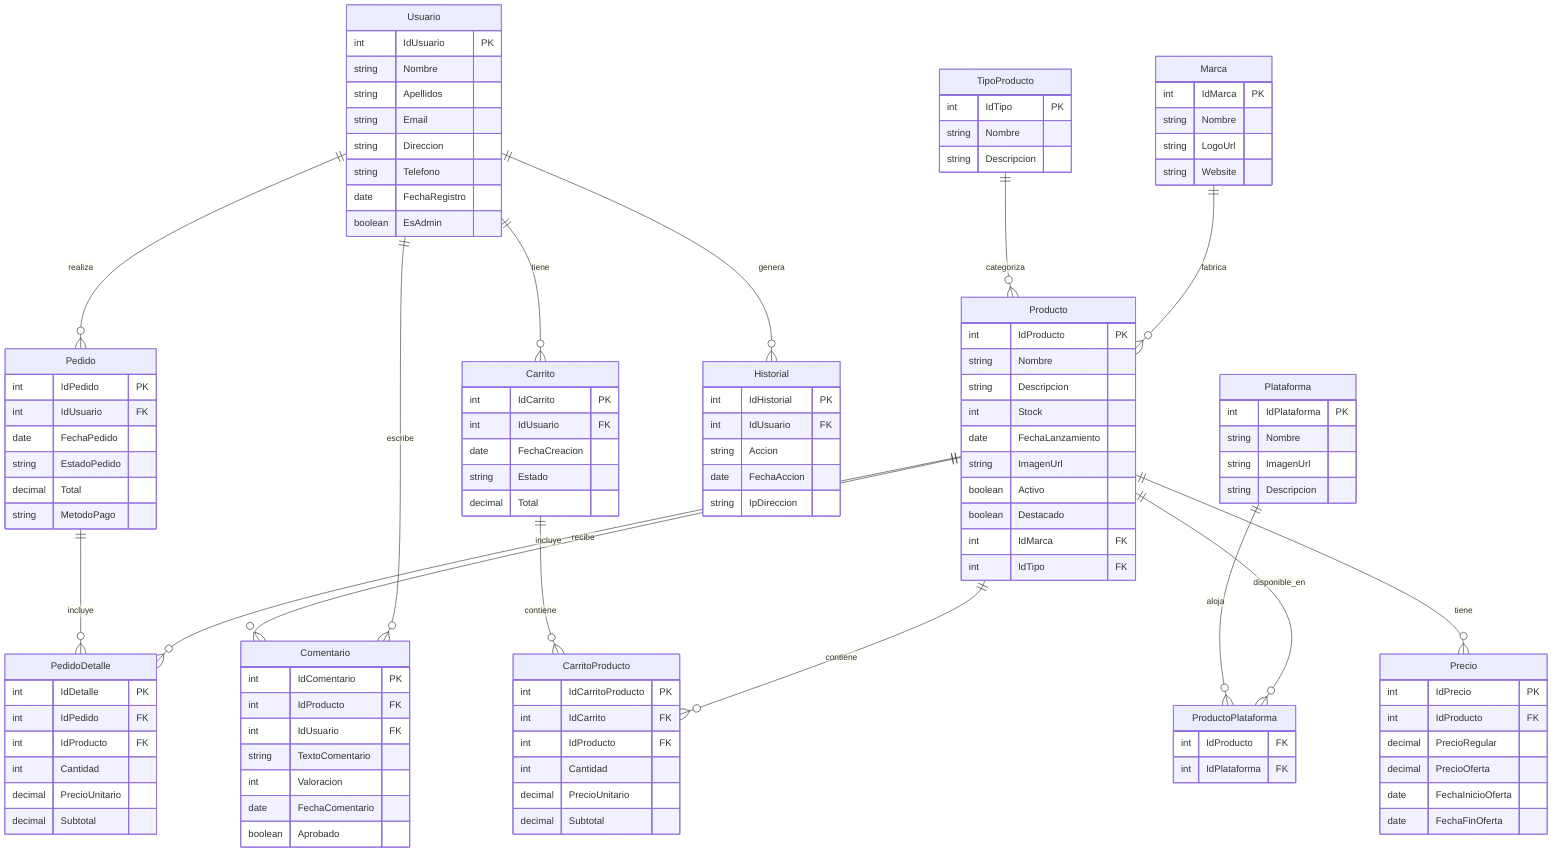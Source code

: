erDiagram
    Usuario {
        int IdUsuario PK
        string Nombre
        string Apellidos
        string Email
        string Direccion
        string Telefono
        date FechaRegistro
        boolean EsAdmin
    }
    
    Producto {
        int IdProducto PK
        string Nombre
        string Descripcion
        int Stock
        date FechaLanzamiento
        string ImagenUrl
        boolean Activo
        boolean Destacado
        int IdMarca FK
        int IdTipo FK
    }
    
    Pedido {
        int IdPedido PK
        int IdUsuario FK
        date FechaPedido
        string EstadoPedido
        decimal Total
        string MetodoPago
    }
    
    PedidoDetalle {
        int IdDetalle PK
        int IdPedido FK
        int IdProducto FK
        int Cantidad
        decimal PrecioUnitario
        decimal Subtotal
    }
    
    Carrito {
        int IdCarrito PK
        int IdUsuario FK
        date FechaCreacion
        string Estado
        decimal Total
    }
    
    CarritoProducto {
        int IdCarritoProducto PK
        int IdCarrito FK
        int IdProducto FK
        int Cantidad
        decimal PrecioUnitario
        decimal Subtotal
    }
    
    Comentario {
        int IdComentario PK
        int IdProducto FK
        int IdUsuario FK
        string TextoComentario
        int Valoracion
        date FechaComentario
        boolean Aprobado
    }
    
    Historial {
        int IdHistorial PK
        int IdUsuario FK
        string Accion
        date FechaAccion
        string IpDireccion
    }
    
    Marca {
        int IdMarca PK
        string Nombre
        string LogoUrl
        string Website
    }
    
    Plataforma {
        int IdPlataforma PK
        string Nombre
        string ImagenUrl
        string Descripcion
    }
    
    ProductoPlataforma {
        int IdProducto FK
        int IdPlataforma FK
    }
    
    Precio {
        int IdPrecio PK
        int IdProducto FK
        decimal PrecioRegular
        decimal PrecioOferta
        date FechaInicioOferta
        date FechaFinOferta
    }
    
    TipoProducto {
        int IdTipo PK
        string Nombre
        string Descripcion
    }
    
    %% Relaciones
    Usuario ||--o{ Pedido : "realiza"
    Usuario ||--o{ Comentario : "escribe"
    Usuario ||--o{ Historial : "genera"
    Usuario ||--o{ Carrito : "tiene"
    
    Producto ||--o{ Comentario : "recibe"
    Producto ||--o{ PedidoDetalle : "incluye"
    Producto ||--o{ CarritoProducto : "contiene"
    Producto ||--o{ ProductoPlataforma : "disponible_en"
    Producto ||--o{ Precio : "tiene"
    
    Marca ||--o{ Producto : "fabrica"
    TipoProducto ||--o{ Producto : "categoriza"
    
    Carrito ||--o{ CarritoProducto : "contiene"
    Pedido ||--o{ PedidoDetalle : "incluye"
    Plataforma ||--o{ ProductoPlataforma : "aloja"